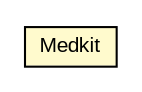 #!/usr/local/bin/dot
#
# Class diagram 
# Generated by UMLGraph version 5.1 (http://www.umlgraph.org/)
#

digraph G {
	edge [fontname="arial",fontsize=10,labelfontname="arial",labelfontsize=10];
	node [fontname="arial",fontsize=10,shape=plaintext];
	nodesep=0.25;
	ranksep=0.5;
	// com.mycompany.utbotcontest.Medkit
	c92 [label=<<table title="com.mycompany.utbotcontest.Medkit" border="0" cellborder="1" cellspacing="0" cellpadding="2" port="p" bgcolor="lemonChiffon" href="./Medkit.html">
		<tr><td><table border="0" cellspacing="0" cellpadding="1">
<tr><td align="center" balign="center"> Medkit </td></tr>
		</table></td></tr>
		</table>>, fontname="arial", fontcolor="black", fontsize=10.0];
}

